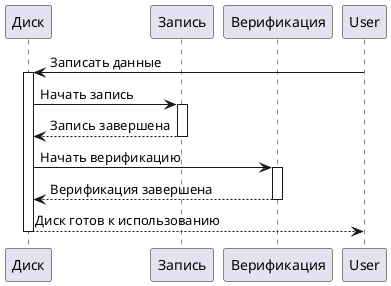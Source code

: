 @startuml

participant "Диск" as Disk
participant "Запись" as Write
participant "Верификация" as Verify

User -> Disk: Записать данные
activate Disk
Disk -> Write: Начать запись
activate Write
Write --> Disk: Запись завершена
deactivate Write
Disk -> Verify: Начать верификацию
activate Verify
Verify --> Disk: Верификация завершена
deactivate Verify
User <-- Disk: Диск готов к использованию
deactivate Disk
@enduml